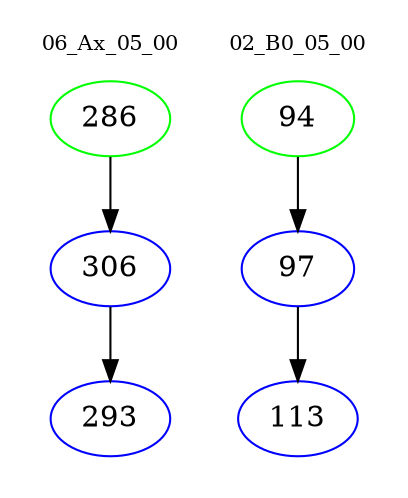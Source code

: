 digraph{
subgraph cluster_0 {
color = white
label = "06_Ax_05_00";
fontsize=10;
T0_286 [label="286", color="green"]
T0_286 -> T0_306 [color="black"]
T0_306 [label="306", color="blue"]
T0_306 -> T0_293 [color="black"]
T0_293 [label="293", color="blue"]
}
subgraph cluster_1 {
color = white
label = "02_B0_05_00";
fontsize=10;
T1_94 [label="94", color="green"]
T1_94 -> T1_97 [color="black"]
T1_97 [label="97", color="blue"]
T1_97 -> T1_113 [color="black"]
T1_113 [label="113", color="blue"]
}
}
